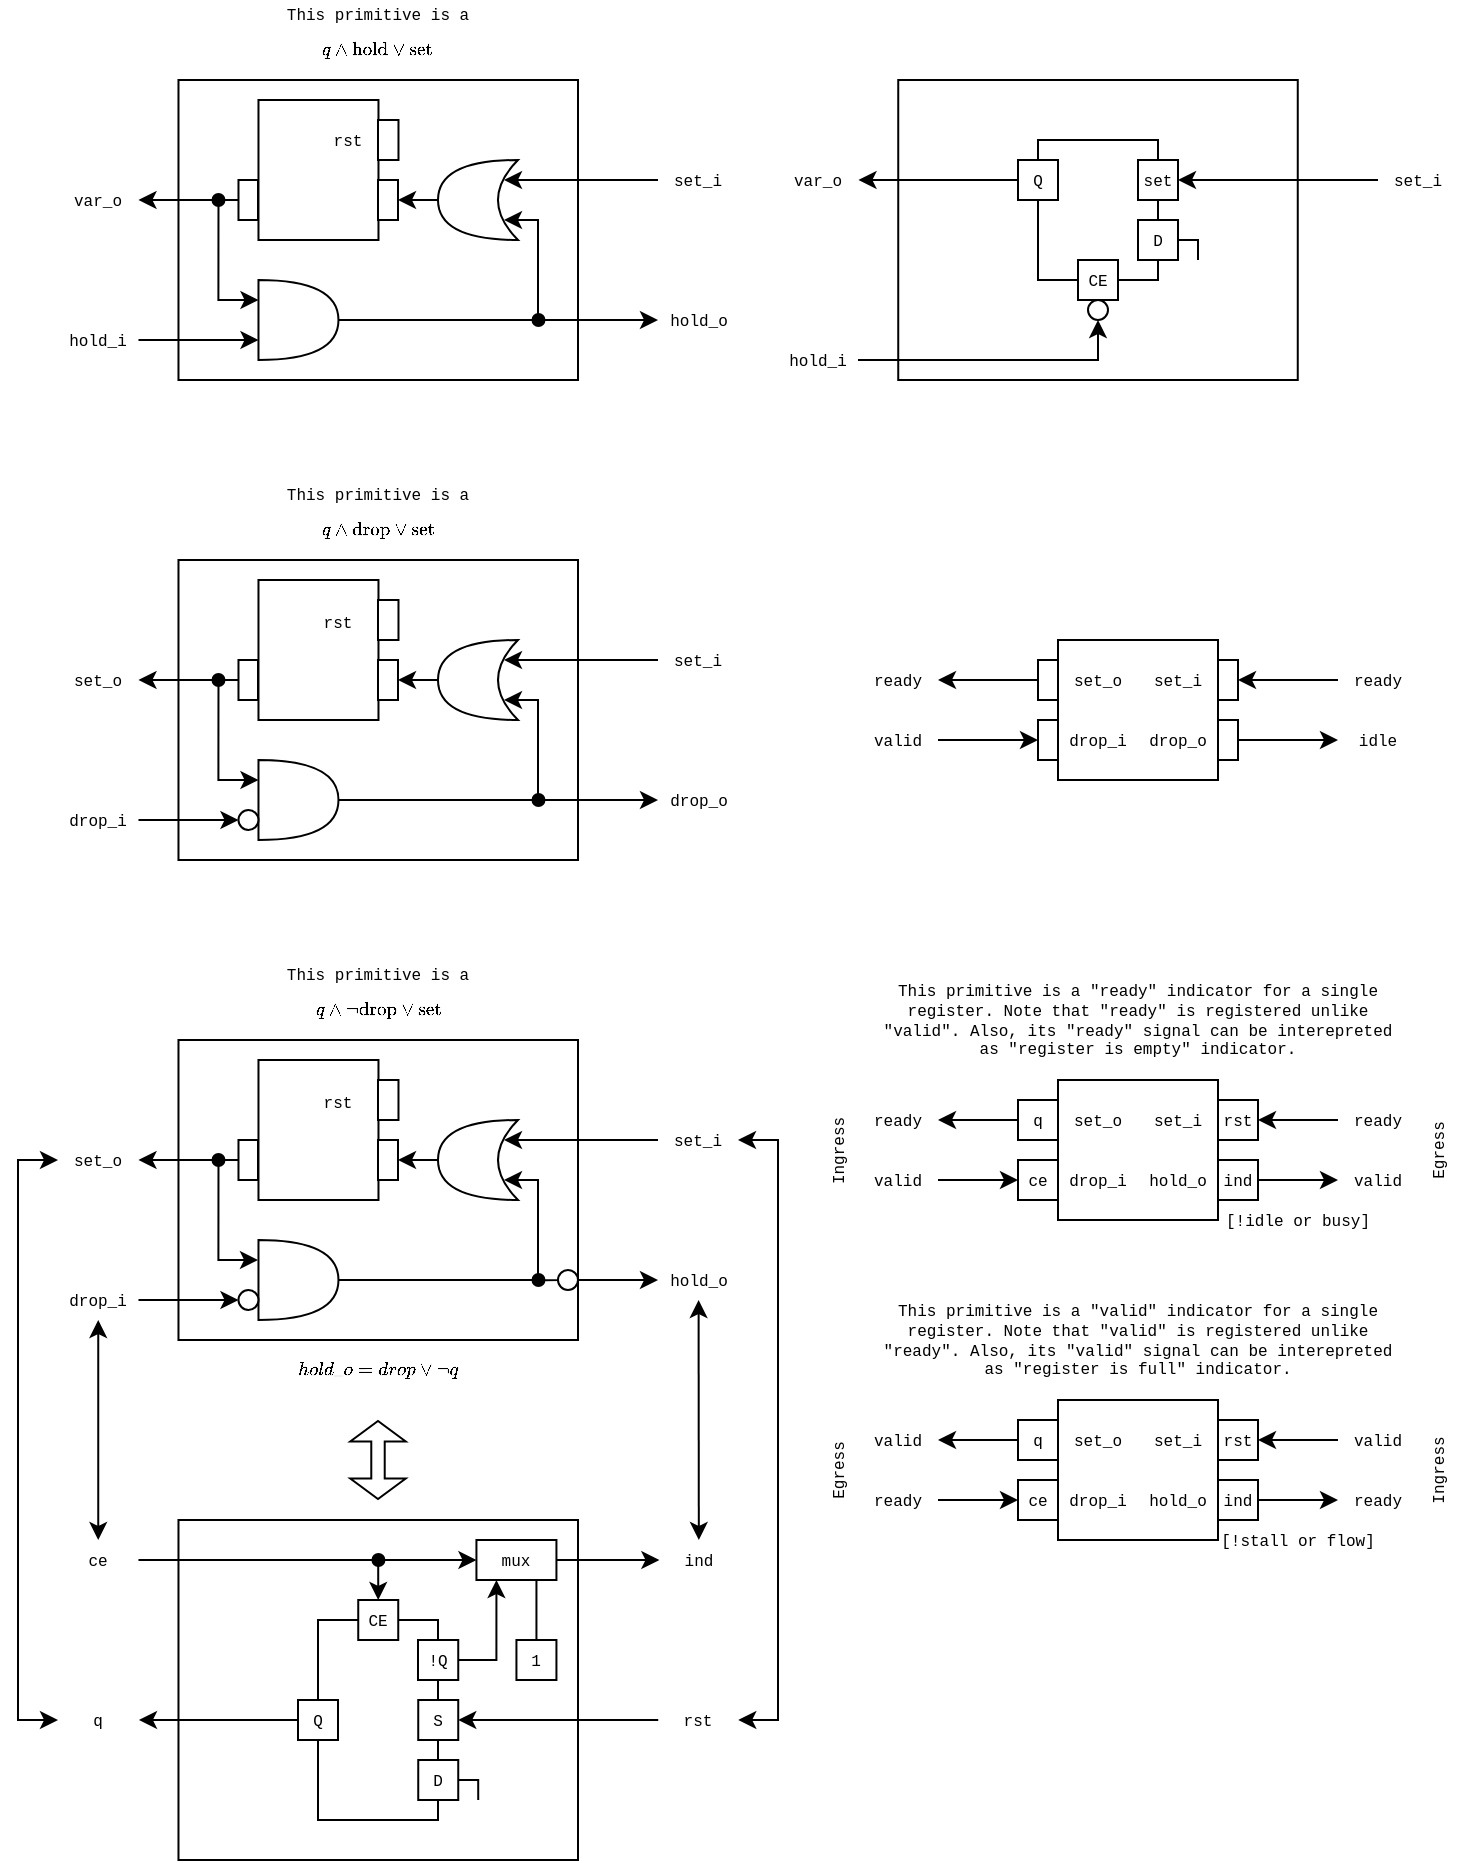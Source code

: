 <mxfile>
    <diagram id="QKwduSiQoANoTLeBK3bf" name="drop_set">
        <mxGraphModel dx="479" dy="237" grid="1" gridSize="10" guides="1" tooltips="1" connect="1" arrows="1" fold="1" page="1" pageScale="1" pageWidth="850" pageHeight="1100" math="1" shadow="0">
            <root>
                <mxCell id="0"/>
                <mxCell id="1" parent="0"/>
                <mxCell id="2" value="" style="rounded=0;whiteSpace=wrap;html=1;fillColor=none;labelBackgroundColor=none;" parent="1" vertex="1">
                    <mxGeometry x="120.24" y="80" width="199.76" height="150" as="geometry"/>
                </mxCell>
                <mxCell id="3" value="" style="rounded=0;whiteSpace=wrap;html=1;fillColor=none;labelBackgroundColor=none;flipH=0;" parent="1" vertex="1">
                    <mxGeometry x="160.24" y="90" width="60" height="70" as="geometry"/>
                </mxCell>
                <mxCell id="4" value="" style="rounded=0;whiteSpace=wrap;html=1;labelBackgroundColor=none;flipH=0;" parent="1" vertex="1">
                    <mxGeometry x="220" y="100" width="10.24" height="20" as="geometry"/>
                </mxCell>
                <mxCell id="5" value="" style="rounded=0;whiteSpace=wrap;html=1;labelBackgroundColor=none;flipH=0;" parent="1" vertex="1">
                    <mxGeometry x="150.24" y="130" width="9.76" height="20" as="geometry"/>
                </mxCell>
                <mxCell id="6" value="" style="rounded=0;whiteSpace=wrap;html=1;labelBackgroundColor=none;flipH=0;" parent="1" vertex="1">
                    <mxGeometry x="220" y="130" width="10" height="20" as="geometry"/>
                </mxCell>
                <mxCell id="7" value="rst" style="text;html=1;align=center;verticalAlign=middle;whiteSpace=wrap;rounded=0;labelBackgroundColor=none;fontFamily=Courier New;fontSize=8;flipH=0;" parent="1" vertex="1">
                    <mxGeometry x="190" y="100.0" width="30" height="20" as="geometry"/>
                </mxCell>
                <mxCell id="8" style="edgeStyle=orthogonalEdgeStyle;rounded=0;orthogonalLoop=1;jettySize=auto;html=1;exitX=1;exitY=0.5;exitDx=0;exitDy=0;exitPerimeter=0;entryX=0.175;entryY=0.25;entryDx=0;entryDy=0;labelBackgroundColor=none;entryPerimeter=0;" parent="1" source="12" target="14" edge="1">
                    <mxGeometry relative="1" as="geometry">
                        <mxPoint x="270.24" y="160" as="sourcePoint"/>
                        <mxPoint x="290" y="150" as="targetPoint"/>
                        <Array as="points">
                            <mxPoint x="300" y="200"/>
                            <mxPoint x="300" y="150"/>
                        </Array>
                    </mxGeometry>
                </mxCell>
                <mxCell id="9" value="" style="endArrow=classic;html=1;rounded=0;entryX=0;entryY=0.75;entryDx=0;entryDy=0;jumpStyle=gap;labelBackgroundColor=none;entryPerimeter=0;startArrow=none;" parent="1" target="12" edge="1">
                    <mxGeometry width="50" height="50" relative="1" as="geometry">
                        <mxPoint x="160.0" y="210.0" as="sourcePoint"/>
                        <mxPoint x="150.24" y="210" as="targetPoint"/>
                    </mxGeometry>
                </mxCell>
                <mxCell id="10" value="" style="endArrow=classic;html=1;rounded=0;startArrow=none;startFill=0;exitX=0;exitY=0.5;exitDx=0;exitDy=0;labelBackgroundColor=none;" parent="1" source="5" edge="1">
                    <mxGeometry width="50" height="50" relative="1" as="geometry">
                        <mxPoint x="240.24" y="140" as="sourcePoint"/>
                        <mxPoint x="100.24" y="140" as="targetPoint"/>
                    </mxGeometry>
                </mxCell>
                <mxCell id="11" style="edgeStyle=orthogonalEdgeStyle;rounded=0;orthogonalLoop=1;jettySize=auto;html=1;entryX=0;entryY=0.25;entryDx=0;entryDy=0;entryPerimeter=0;jumpStyle=gap;labelBackgroundColor=none;startArrow=oval;startFill=1;" parent="1" target="12" edge="1">
                    <mxGeometry relative="1" as="geometry">
                        <mxPoint x="270.24" y="190" as="targetPoint"/>
                        <Array as="points">
                            <mxPoint x="140.24" y="190"/>
                        </Array>
                        <mxPoint x="140.24" y="140" as="sourcePoint"/>
                    </mxGeometry>
                </mxCell>
                <mxCell id="12" value="" style="shape=or;whiteSpace=wrap;html=1;labelBackgroundColor=none;" parent="1" vertex="1">
                    <mxGeometry x="160.24" y="180" width="40" height="40" as="geometry"/>
                </mxCell>
                <mxCell id="13" style="edgeStyle=orthogonalEdgeStyle;rounded=0;orthogonalLoop=1;jettySize=auto;html=1;exitX=1;exitY=0.5;exitDx=0;exitDy=0;exitPerimeter=0;entryX=1;entryY=0.5;entryDx=0;entryDy=0;labelBackgroundColor=none;" parent="1" source="14" target="6" edge="1">
                    <mxGeometry relative="1" as="geometry">
                        <mxPoint x="255.24" y="140" as="sourcePoint"/>
                    </mxGeometry>
                </mxCell>
                <mxCell id="14" value="" style="shape=xor;whiteSpace=wrap;html=1;rotation=-180;labelBackgroundColor=none;" parent="1" vertex="1">
                    <mxGeometry x="250" y="120" width="40" height="40" as="geometry"/>
                </mxCell>
                <mxCell id="15" value="" style="endArrow=classic;html=1;rounded=0;entryX=0.175;entryY=0.75;entryDx=0;entryDy=0;entryPerimeter=0;labelBackgroundColor=none;exitX=0;exitY=0.5;exitDx=0;exitDy=0;" parent="1" source="19" target="14" edge="1">
                    <mxGeometry width="50" height="50" relative="1" as="geometry">
                        <mxPoint x="340.24" y="130" as="sourcePoint"/>
                        <mxPoint x="290.24" y="160" as="targetPoint"/>
                    </mxGeometry>
                </mxCell>
                <mxCell id="17" value="hold_o" style="text;html=1;strokeColor=none;fillColor=none;align=center;verticalAlign=middle;whiteSpace=wrap;rounded=0;fontFamily=Courier New;fontSize=8;" parent="1" vertex="1">
                    <mxGeometry x="360.6" y="190" width="39.4" height="20" as="geometry"/>
                </mxCell>
                <mxCell id="18" value="hold_i" style="text;html=1;strokeColor=none;fillColor=none;align=center;verticalAlign=middle;whiteSpace=wrap;rounded=0;fontFamily=Courier New;fontSize=8;" parent="1" vertex="1">
                    <mxGeometry x="60" y="200" width="40.24" height="20" as="geometry"/>
                </mxCell>
                <mxCell id="19" value="set_i" style="text;html=1;strokeColor=none;fillColor=none;align=center;verticalAlign=middle;whiteSpace=wrap;rounded=0;fontFamily=Courier New;fontSize=8;" parent="1" vertex="1">
                    <mxGeometry x="360" y="120" width="40" height="20" as="geometry"/>
                </mxCell>
                <mxCell id="20" value="var_o" style="text;html=1;strokeColor=none;fillColor=none;align=center;verticalAlign=middle;whiteSpace=wrap;rounded=0;fontFamily=Courier New;fontSize=8;" parent="1" vertex="1">
                    <mxGeometry x="60" y="130" width="40" height="20" as="geometry"/>
                </mxCell>
                <mxCell id="21" value="This primitive is a&lt;br&gt;$$q \land \text{hold} \lor \text{set}$$" style="text;html=1;align=center;verticalAlign=middle;whiteSpace=wrap;rounded=0;fontFamily=Courier New;fontSize=8;labelBackgroundColor=none;" parent="1" vertex="1">
                    <mxGeometry x="120" y="40" width="200" height="40" as="geometry"/>
                </mxCell>
                <mxCell id="22" value="" style="endArrow=classic;html=1;rounded=0;entryX=0;entryY=0.75;entryDx=0;entryDy=0;jumpStyle=gap;labelBackgroundColor=none;endFill=1;entryPerimeter=0;" parent="1" target="12" edge="1">
                    <mxGeometry width="50" height="50" relative="1" as="geometry">
                        <mxPoint x="100.24" y="210" as="sourcePoint"/>
                        <mxPoint x="150.0" y="210.0" as="targetPoint"/>
                    </mxGeometry>
                </mxCell>
                <mxCell id="24" value="" style="endArrow=classic;html=1;rounded=0;edgeStyle=orthogonalEdgeStyle;startArrow=oval;startFill=1;jumpStyle=gap;labelBackgroundColor=none;endFill=1;" parent="1" edge="1">
                    <mxGeometry width="50" height="50" relative="1" as="geometry">
                        <mxPoint x="300.24" y="200" as="sourcePoint"/>
                        <mxPoint x="360" y="200" as="targetPoint"/>
                        <Array as="points"/>
                    </mxGeometry>
                </mxCell>
                <mxCell id="25" value="" style="rounded=0;whiteSpace=wrap;html=1;fillColor=none;labelBackgroundColor=none;" parent="1" vertex="1">
                    <mxGeometry x="120.24" y="320" width="199.76" height="150" as="geometry"/>
                </mxCell>
                <mxCell id="26" value="" style="rounded=0;whiteSpace=wrap;html=1;fillColor=none;labelBackgroundColor=none;flipH=0;" parent="1" vertex="1">
                    <mxGeometry x="160.24" y="330" width="60" height="70" as="geometry"/>
                </mxCell>
                <mxCell id="27" value="" style="rounded=0;whiteSpace=wrap;html=1;labelBackgroundColor=none;flipH=0;" parent="1" vertex="1">
                    <mxGeometry x="220" y="340" width="10.24" height="20" as="geometry"/>
                </mxCell>
                <mxCell id="28" value="" style="rounded=0;whiteSpace=wrap;html=1;labelBackgroundColor=none;flipH=0;" parent="1" vertex="1">
                    <mxGeometry x="150.24" y="370" width="9.76" height="20" as="geometry"/>
                </mxCell>
                <mxCell id="29" value="" style="rounded=0;whiteSpace=wrap;html=1;labelBackgroundColor=none;flipH=0;" parent="1" vertex="1">
                    <mxGeometry x="220" y="370" width="10" height="20" as="geometry"/>
                </mxCell>
                <mxCell id="30" value="rst" style="text;html=1;align=center;verticalAlign=middle;whiteSpace=wrap;rounded=0;labelBackgroundColor=none;fontFamily=Courier New;fontSize=8;flipH=0;" parent="1" vertex="1">
                    <mxGeometry x="185.24" y="341.43" width="30" height="20" as="geometry"/>
                </mxCell>
                <mxCell id="31" style="edgeStyle=orthogonalEdgeStyle;rounded=0;orthogonalLoop=1;jettySize=auto;html=1;exitX=1;exitY=0.5;exitDx=0;exitDy=0;exitPerimeter=0;entryX=0.175;entryY=0.25;entryDx=0;entryDy=0;labelBackgroundColor=none;entryPerimeter=0;" parent="1" source="35" target="37" edge="1">
                    <mxGeometry relative="1" as="geometry">
                        <mxPoint x="270.24" y="400" as="sourcePoint"/>
                        <mxPoint x="290" y="390" as="targetPoint"/>
                        <Array as="points">
                            <mxPoint x="300" y="440"/>
                            <mxPoint x="300" y="390"/>
                        </Array>
                    </mxGeometry>
                </mxCell>
                <mxCell id="32" value="" style="endArrow=classic;html=1;rounded=0;entryX=0;entryY=0.75;entryDx=0;entryDy=0;jumpStyle=gap;labelBackgroundColor=none;entryPerimeter=0;startArrow=none;" parent="1" target="35" edge="1">
                    <mxGeometry width="50" height="50" relative="1" as="geometry">
                        <mxPoint x="160" y="450" as="sourcePoint"/>
                        <mxPoint x="150.24" y="450" as="targetPoint"/>
                    </mxGeometry>
                </mxCell>
                <mxCell id="33" value="" style="endArrow=classic;html=1;rounded=0;startArrow=none;startFill=0;exitX=0;exitY=0.5;exitDx=0;exitDy=0;labelBackgroundColor=none;" parent="1" source="28" edge="1">
                    <mxGeometry width="50" height="50" relative="1" as="geometry">
                        <mxPoint x="240.24" y="380" as="sourcePoint"/>
                        <mxPoint x="100.24" y="380" as="targetPoint"/>
                    </mxGeometry>
                </mxCell>
                <mxCell id="34" style="edgeStyle=orthogonalEdgeStyle;rounded=0;orthogonalLoop=1;jettySize=auto;html=1;entryX=0;entryY=0.25;entryDx=0;entryDy=0;entryPerimeter=0;jumpStyle=gap;labelBackgroundColor=none;startArrow=oval;startFill=1;" parent="1" target="35" edge="1">
                    <mxGeometry relative="1" as="geometry">
                        <mxPoint x="270.24" y="430" as="targetPoint"/>
                        <Array as="points">
                            <mxPoint x="140.24" y="430"/>
                        </Array>
                        <mxPoint x="140.24" y="380" as="sourcePoint"/>
                    </mxGeometry>
                </mxCell>
                <mxCell id="35" value="" style="shape=or;whiteSpace=wrap;html=1;labelBackgroundColor=none;" parent="1" vertex="1">
                    <mxGeometry x="160.24" y="420" width="40" height="40" as="geometry"/>
                </mxCell>
                <mxCell id="36" style="edgeStyle=orthogonalEdgeStyle;rounded=0;orthogonalLoop=1;jettySize=auto;html=1;exitX=1;exitY=0.5;exitDx=0;exitDy=0;exitPerimeter=0;entryX=1;entryY=0.5;entryDx=0;entryDy=0;labelBackgroundColor=none;" parent="1" source="37" target="29" edge="1">
                    <mxGeometry relative="1" as="geometry">
                        <mxPoint x="255.24" y="380" as="sourcePoint"/>
                    </mxGeometry>
                </mxCell>
                <mxCell id="37" value="" style="shape=xor;whiteSpace=wrap;html=1;rotation=-180;labelBackgroundColor=none;" parent="1" vertex="1">
                    <mxGeometry x="250" y="360" width="40" height="40" as="geometry"/>
                </mxCell>
                <mxCell id="38" value="" style="endArrow=classic;html=1;rounded=0;entryX=0.175;entryY=0.75;entryDx=0;entryDy=0;entryPerimeter=0;labelBackgroundColor=none;exitX=0;exitY=0.5;exitDx=0;exitDy=0;" parent="1" source="41" target="37" edge="1">
                    <mxGeometry width="50" height="50" relative="1" as="geometry">
                        <mxPoint x="340.24" y="370" as="sourcePoint"/>
                        <mxPoint x="290.24" y="400" as="targetPoint"/>
                    </mxGeometry>
                </mxCell>
                <mxCell id="39" value="drop_o" style="text;html=1;strokeColor=none;fillColor=none;align=center;verticalAlign=middle;whiteSpace=wrap;rounded=0;fontFamily=Courier New;fontSize=8;" parent="1" vertex="1">
                    <mxGeometry x="360.6" y="430" width="39.4" height="20" as="geometry"/>
                </mxCell>
                <mxCell id="40" value="drop_i" style="text;html=1;strokeColor=none;fillColor=none;align=center;verticalAlign=middle;whiteSpace=wrap;rounded=0;fontFamily=Courier New;fontSize=8;" parent="1" vertex="1">
                    <mxGeometry x="60" y="440" width="40.24" height="20" as="geometry"/>
                </mxCell>
                <mxCell id="41" value="set_i" style="text;html=1;strokeColor=none;fillColor=none;align=center;verticalAlign=middle;whiteSpace=wrap;rounded=0;fontFamily=Courier New;fontSize=8;" parent="1" vertex="1">
                    <mxGeometry x="360" y="360" width="40" height="20" as="geometry"/>
                </mxCell>
                <mxCell id="42" value="set_o" style="text;html=1;strokeColor=none;fillColor=none;align=center;verticalAlign=middle;whiteSpace=wrap;rounded=0;fontFamily=Courier New;fontSize=8;" parent="1" vertex="1">
                    <mxGeometry x="60" y="370" width="40" height="20" as="geometry"/>
                </mxCell>
                <mxCell id="43" value="This primitive is a&lt;br&gt;$$q \land \text{drop} \lor \text{set}$$" style="text;html=1;align=center;verticalAlign=middle;whiteSpace=wrap;rounded=0;fontFamily=Courier New;fontSize=8;labelBackgroundColor=none;" parent="1" vertex="1">
                    <mxGeometry x="120" y="280" width="200" height="40" as="geometry"/>
                </mxCell>
                <mxCell id="44" value="" style="endArrow=classic;html=1;rounded=0;jumpStyle=gap;labelBackgroundColor=none;endFill=1;entryX=0.5;entryY=0;entryDx=0;entryDy=0;" parent="1" target="46" edge="1">
                    <mxGeometry width="50" height="50" relative="1" as="geometry">
                        <mxPoint x="100.24" y="450" as="sourcePoint"/>
                        <mxPoint x="150" y="450" as="targetPoint"/>
                    </mxGeometry>
                </mxCell>
                <mxCell id="45" value="" style="endArrow=classic;html=1;rounded=0;edgeStyle=orthogonalEdgeStyle;startArrow=oval;startFill=1;jumpStyle=gap;labelBackgroundColor=none;endFill=1;" parent="1" edge="1">
                    <mxGeometry width="50" height="50" relative="1" as="geometry">
                        <mxPoint x="300.24" y="440" as="sourcePoint"/>
                        <mxPoint x="360" y="440" as="targetPoint"/>
                        <Array as="points"/>
                    </mxGeometry>
                </mxCell>
                <mxCell id="46" value="" style="ellipse;whiteSpace=wrap;html=1;aspect=fixed;rotation=-90;labelBackgroundColor=none;" parent="1" vertex="1">
                    <mxGeometry x="150.24" y="445" width="10" height="10" as="geometry"/>
                </mxCell>
                <mxCell id="47" value="" style="rounded=0;whiteSpace=wrap;html=1;fillColor=none;labelBackgroundColor=none;flipH=0;" parent="1" vertex="1">
                    <mxGeometry x="560" y="360" width="80" height="70" as="geometry"/>
                </mxCell>
                <mxCell id="56" style="edgeStyle=none;html=1;exitX=0;exitY=0.5;exitDx=0;exitDy=0;entryX=1;entryY=0.5;entryDx=0;entryDy=0;" parent="1" source="60" target="48" edge="1">
                    <mxGeometry relative="1" as="geometry">
                        <mxPoint x="700" y="381.333" as="sourcePoint"/>
                    </mxGeometry>
                </mxCell>
                <mxCell id="48" value="" style="rounded=0;whiteSpace=wrap;html=1;labelBackgroundColor=none;flipH=0;" parent="1" vertex="1">
                    <mxGeometry x="640" y="370" width="10" height="20" as="geometry"/>
                </mxCell>
                <mxCell id="57" style="edgeStyle=none;html=1;exitX=1;exitY=0.5;exitDx=0;exitDy=0;entryX=0;entryY=0.5;entryDx=0;entryDy=0;" parent="1" source="49" target="61" edge="1">
                    <mxGeometry relative="1" as="geometry">
                        <mxPoint x="700" y="411.333" as="targetPoint"/>
                    </mxGeometry>
                </mxCell>
                <mxCell id="49" value="" style="rounded=0;whiteSpace=wrap;html=1;labelBackgroundColor=none;flipH=0;" parent="1" vertex="1">
                    <mxGeometry x="640" y="400" width="10" height="20" as="geometry"/>
                </mxCell>
                <mxCell id="58" style="edgeStyle=none;html=1;exitX=0;exitY=0.5;exitDx=0;exitDy=0;entryX=1;entryY=0.5;entryDx=0;entryDy=0;" parent="1" source="50" target="62" edge="1">
                    <mxGeometry relative="1" as="geometry">
                        <mxPoint x="500" y="381.333" as="targetPoint"/>
                    </mxGeometry>
                </mxCell>
                <mxCell id="50" value="" style="rounded=0;whiteSpace=wrap;html=1;labelBackgroundColor=none;flipH=0;" parent="1" vertex="1">
                    <mxGeometry x="550" y="370" width="10" height="20" as="geometry"/>
                </mxCell>
                <mxCell id="59" style="edgeStyle=none;html=1;exitX=1;exitY=0.5;exitDx=0;exitDy=0;entryX=0;entryY=0.5;entryDx=0;entryDy=0;" parent="1" source="63" target="51" edge="1">
                    <mxGeometry relative="1" as="geometry">
                        <mxPoint x="500" y="411.333" as="sourcePoint"/>
                    </mxGeometry>
                </mxCell>
                <mxCell id="51" value="" style="rounded=0;whiteSpace=wrap;html=1;labelBackgroundColor=none;flipH=0;" parent="1" vertex="1">
                    <mxGeometry x="550" y="400" width="10" height="20" as="geometry"/>
                </mxCell>
                <mxCell id="52" value="set_i" style="text;html=1;align=center;verticalAlign=middle;whiteSpace=wrap;rounded=0;labelBackgroundColor=none;fontFamily=Courier New;fontSize=8;flipH=0;" parent="1" vertex="1">
                    <mxGeometry x="600" y="370" width="40" height="20" as="geometry"/>
                </mxCell>
                <mxCell id="53" value="set_o" style="text;html=1;align=center;verticalAlign=middle;whiteSpace=wrap;rounded=0;labelBackgroundColor=none;fontFamily=Courier New;fontSize=8;flipH=0;" parent="1" vertex="1">
                    <mxGeometry x="560" y="370" width="40" height="20" as="geometry"/>
                </mxCell>
                <mxCell id="54" value="drop_i" style="text;html=1;align=center;verticalAlign=middle;whiteSpace=wrap;rounded=0;labelBackgroundColor=none;fontFamily=Courier New;fontSize=8;flipH=0;" parent="1" vertex="1">
                    <mxGeometry x="560" y="400" width="40" height="20" as="geometry"/>
                </mxCell>
                <mxCell id="55" value="drop_o" style="text;html=1;align=center;verticalAlign=middle;whiteSpace=wrap;rounded=0;labelBackgroundColor=none;fontFamily=Courier New;fontSize=8;flipH=0;" parent="1" vertex="1">
                    <mxGeometry x="600" y="400" width="40" height="20" as="geometry"/>
                </mxCell>
                <mxCell id="60" value="ready" style="text;html=1;align=center;verticalAlign=middle;whiteSpace=wrap;rounded=0;labelBackgroundColor=none;fontFamily=Courier New;fontSize=8;flipH=0;" parent="1" vertex="1">
                    <mxGeometry x="700" y="370" width="40" height="20" as="geometry"/>
                </mxCell>
                <mxCell id="61" value="idle" style="text;html=1;align=center;verticalAlign=middle;whiteSpace=wrap;rounded=0;labelBackgroundColor=none;fontFamily=Courier New;fontSize=8;flipH=0;" parent="1" vertex="1">
                    <mxGeometry x="700" y="400" width="40" height="20" as="geometry"/>
                </mxCell>
                <mxCell id="62" value="ready" style="text;html=1;align=center;verticalAlign=middle;whiteSpace=wrap;rounded=0;labelBackgroundColor=none;fontFamily=Courier New;fontSize=8;flipH=0;" parent="1" vertex="1">
                    <mxGeometry x="460" y="370" width="40" height="20" as="geometry"/>
                </mxCell>
                <mxCell id="63" value="valid" style="text;html=1;align=center;verticalAlign=middle;whiteSpace=wrap;rounded=0;labelBackgroundColor=none;fontFamily=Courier New;fontSize=8;flipH=0;" parent="1" vertex="1">
                    <mxGeometry x="460" y="400" width="40" height="20" as="geometry"/>
                </mxCell>
                <mxCell id="64" value="" style="rounded=0;whiteSpace=wrap;html=1;fillColor=none;labelBackgroundColor=none;" parent="1" vertex="1">
                    <mxGeometry x="120.24" y="560" width="199.76" height="150" as="geometry"/>
                </mxCell>
                <mxCell id="65" value="" style="rounded=0;whiteSpace=wrap;html=1;fillColor=none;labelBackgroundColor=none;flipH=0;" parent="1" vertex="1">
                    <mxGeometry x="160.24" y="570" width="60" height="70" as="geometry"/>
                </mxCell>
                <mxCell id="66" value="" style="rounded=0;whiteSpace=wrap;html=1;labelBackgroundColor=none;flipH=0;" parent="1" vertex="1">
                    <mxGeometry x="220" y="580" width="10.24" height="20" as="geometry"/>
                </mxCell>
                <mxCell id="67" value="" style="rounded=0;whiteSpace=wrap;html=1;labelBackgroundColor=none;flipH=0;" parent="1" vertex="1">
                    <mxGeometry x="150.24" y="610" width="9.76" height="20" as="geometry"/>
                </mxCell>
                <mxCell id="68" value="" style="rounded=0;whiteSpace=wrap;html=1;labelBackgroundColor=none;flipH=0;" parent="1" vertex="1">
                    <mxGeometry x="220" y="610" width="10" height="20" as="geometry"/>
                </mxCell>
                <mxCell id="69" value="rst" style="text;html=1;align=center;verticalAlign=middle;whiteSpace=wrap;rounded=0;labelBackgroundColor=none;fontFamily=Courier New;fontSize=8;flipH=0;" parent="1" vertex="1">
                    <mxGeometry x="185.24" y="581.43" width="30" height="20" as="geometry"/>
                </mxCell>
                <mxCell id="70" style="edgeStyle=orthogonalEdgeStyle;rounded=0;orthogonalLoop=1;jettySize=auto;html=1;exitX=1;exitY=0.5;exitDx=0;exitDy=0;exitPerimeter=0;entryX=0.175;entryY=0.25;entryDx=0;entryDy=0;labelBackgroundColor=none;entryPerimeter=0;" parent="1" source="126" target="76" edge="1">
                    <mxGeometry relative="1" as="geometry">
                        <mxPoint x="200.24" y="680" as="sourcePoint"/>
                        <mxPoint x="290" y="630" as="targetPoint"/>
                        <Array as="points">
                            <mxPoint x="300" y="680"/>
                            <mxPoint x="300" y="630"/>
                        </Array>
                    </mxGeometry>
                </mxCell>
                <mxCell id="71" value="" style="endArrow=classic;html=1;rounded=0;entryX=0;entryY=0.75;entryDx=0;entryDy=0;jumpStyle=gap;labelBackgroundColor=none;entryPerimeter=0;startArrow=none;" parent="1" edge="1">
                    <mxGeometry width="50" height="50" relative="1" as="geometry">
                        <mxPoint x="160" y="690" as="sourcePoint"/>
                        <mxPoint x="160.24" y="690" as="targetPoint"/>
                    </mxGeometry>
                </mxCell>
                <mxCell id="72" value="" style="endArrow=classic;html=1;rounded=0;startArrow=none;startFill=0;exitX=0;exitY=0.5;exitDx=0;exitDy=0;labelBackgroundColor=none;" parent="1" source="67" edge="1">
                    <mxGeometry width="50" height="50" relative="1" as="geometry">
                        <mxPoint x="240.24" y="620" as="sourcePoint"/>
                        <mxPoint x="100.24" y="620" as="targetPoint"/>
                    </mxGeometry>
                </mxCell>
                <mxCell id="73" style="edgeStyle=orthogonalEdgeStyle;rounded=0;orthogonalLoop=1;jettySize=auto;html=1;jumpStyle=gap;labelBackgroundColor=none;startArrow=oval;startFill=1;" parent="1" edge="1">
                    <mxGeometry relative="1" as="geometry">
                        <mxPoint x="160" y="670" as="targetPoint"/>
                        <Array as="points">
                            <mxPoint x="140" y="670"/>
                        </Array>
                        <mxPoint x="140.24" y="620" as="sourcePoint"/>
                    </mxGeometry>
                </mxCell>
                <mxCell id="75" style="edgeStyle=orthogonalEdgeStyle;rounded=0;orthogonalLoop=1;jettySize=auto;html=1;exitX=1;exitY=0.5;exitDx=0;exitDy=0;exitPerimeter=0;entryX=1;entryY=0.5;entryDx=0;entryDy=0;labelBackgroundColor=none;" parent="1" source="76" target="68" edge="1">
                    <mxGeometry relative="1" as="geometry">
                        <mxPoint x="255.24" y="620" as="sourcePoint"/>
                    </mxGeometry>
                </mxCell>
                <mxCell id="76" value="" style="shape=xor;whiteSpace=wrap;html=1;rotation=-180;labelBackgroundColor=none;" parent="1" vertex="1">
                    <mxGeometry x="250" y="600" width="40" height="40" as="geometry"/>
                </mxCell>
                <mxCell id="77" value="" style="endArrow=classic;html=1;rounded=0;entryX=0.175;entryY=0.75;entryDx=0;entryDy=0;entryPerimeter=0;labelBackgroundColor=none;exitX=0;exitY=0.5;exitDx=0;exitDy=0;" parent="1" source="80" target="76" edge="1">
                    <mxGeometry width="50" height="50" relative="1" as="geometry">
                        <mxPoint x="340.24" y="610" as="sourcePoint"/>
                        <mxPoint x="290.24" y="640" as="targetPoint"/>
                    </mxGeometry>
                </mxCell>
                <mxCell id="201" style="edgeStyle=orthogonalEdgeStyle;rounded=0;jumpStyle=gap;html=1;exitX=0.5;exitY=1;exitDx=0;exitDy=0;entryX=0.5;entryY=0;entryDx=0;entryDy=0;fontFamily=Courier New;fontSize=8;startArrow=classic;startFill=1;endArrow=classic;endFill=1;" parent="1" source="78" target="173" edge="1">
                    <mxGeometry relative="1" as="geometry"/>
                </mxCell>
                <mxCell id="78" value="hold_o" style="text;html=1;strokeColor=none;fillColor=none;align=center;verticalAlign=middle;whiteSpace=wrap;rounded=0;fontFamily=Courier New;fontSize=8;" parent="1" vertex="1">
                    <mxGeometry x="360.6" y="670" width="39.4" height="20" as="geometry"/>
                </mxCell>
                <mxCell id="79" value="drop_i" style="text;html=1;strokeColor=none;fillColor=none;align=center;verticalAlign=middle;whiteSpace=wrap;rounded=0;fontFamily=Courier New;fontSize=8;" parent="1" vertex="1">
                    <mxGeometry x="60" y="680" width="40.24" height="20" as="geometry"/>
                </mxCell>
                <mxCell id="202" style="edgeStyle=orthogonalEdgeStyle;rounded=0;jumpStyle=gap;html=1;exitX=1;exitY=0.5;exitDx=0;exitDy=0;entryX=1;entryY=0.5;entryDx=0;entryDy=0;fontFamily=Courier New;fontSize=8;startArrow=classic;startFill=1;endArrow=classic;endFill=1;" parent="1" source="80" target="175" edge="1">
                    <mxGeometry relative="1" as="geometry">
                        <Array as="points">
                            <mxPoint x="420" y="610"/>
                            <mxPoint x="420" y="900"/>
                        </Array>
                    </mxGeometry>
                </mxCell>
                <mxCell id="80" value="set_i" style="text;html=1;strokeColor=none;fillColor=none;align=center;verticalAlign=middle;whiteSpace=wrap;rounded=0;fontFamily=Courier New;fontSize=8;" parent="1" vertex="1">
                    <mxGeometry x="360" y="600" width="40" height="20" as="geometry"/>
                </mxCell>
                <mxCell id="81" value="set_o" style="text;html=1;strokeColor=none;fillColor=none;align=center;verticalAlign=middle;whiteSpace=wrap;rounded=0;fontFamily=Courier New;fontSize=8;" parent="1" vertex="1">
                    <mxGeometry x="60" y="610" width="40" height="20" as="geometry"/>
                </mxCell>
                <mxCell id="82" value="This primitive is a&lt;br&gt;$$q \land \neg \text{drop} \lor \text{set}$$" style="text;html=1;align=center;verticalAlign=middle;whiteSpace=wrap;rounded=0;fontFamily=Courier New;fontSize=8;labelBackgroundColor=none;" parent="1" vertex="1">
                    <mxGeometry x="120" y="520" width="200" height="40" as="geometry"/>
                </mxCell>
                <mxCell id="83" value="" style="endArrow=classic;html=1;rounded=0;jumpStyle=gap;labelBackgroundColor=none;endFill=1;entryX=0.5;entryY=0;entryDx=0;entryDy=0;" parent="1" target="127" edge="1">
                    <mxGeometry width="50" height="50" relative="1" as="geometry">
                        <mxPoint x="100.24" y="690" as="sourcePoint"/>
                        <mxPoint x="160" y="690" as="targetPoint"/>
                    </mxGeometry>
                </mxCell>
                <mxCell id="84" value="" style="endArrow=classic;html=1;rounded=0;edgeStyle=orthogonalEdgeStyle;startArrow=none;startFill=1;jumpStyle=gap;labelBackgroundColor=none;endFill=1;" parent="1" source="128" edge="1">
                    <mxGeometry width="50" height="50" relative="1" as="geometry">
                        <mxPoint x="300.24" y="680" as="sourcePoint"/>
                        <mxPoint x="360" y="680" as="targetPoint"/>
                        <Array as="points"/>
                    </mxGeometry>
                </mxCell>
                <mxCell id="88" value="" style="rounded=0;whiteSpace=wrap;html=1;fillColor=none;labelBackgroundColor=none;flipH=0;" parent="1" vertex="1">
                    <mxGeometry x="560" y="580" width="80" height="70" as="geometry"/>
                </mxCell>
                <mxCell id="89" style="edgeStyle=none;html=1;exitX=0;exitY=0.5;exitDx=0;exitDy=0;entryX=1;entryY=0.5;entryDx=0;entryDy=0;" parent="1" source="101" target="90" edge="1">
                    <mxGeometry relative="1" as="geometry">
                        <mxPoint x="700" y="601.333" as="sourcePoint"/>
                    </mxGeometry>
                </mxCell>
                <mxCell id="90" value="rst" style="rounded=0;whiteSpace=wrap;html=1;labelBackgroundColor=none;flipH=0;fontFamily=Courier New;fontSize=8;" parent="1" vertex="1">
                    <mxGeometry x="640" y="590" width="20" height="20" as="geometry"/>
                </mxCell>
                <mxCell id="91" style="edgeStyle=none;html=1;exitX=1;exitY=0.5;exitDx=0;exitDy=0;entryX=0;entryY=0.5;entryDx=0;entryDy=0;" parent="1" source="92" target="102" edge="1">
                    <mxGeometry relative="1" as="geometry">
                        <mxPoint x="700" y="631.333" as="targetPoint"/>
                    </mxGeometry>
                </mxCell>
                <mxCell id="92" value="ind" style="rounded=0;whiteSpace=wrap;html=1;labelBackgroundColor=none;flipH=0;fontFamily=Courier New;fontSize=8;" parent="1" vertex="1">
                    <mxGeometry x="640" y="620" width="20" height="20" as="geometry"/>
                </mxCell>
                <mxCell id="93" style="edgeStyle=none;html=1;exitX=0;exitY=0.5;exitDx=0;exitDy=0;entryX=1;entryY=0.5;entryDx=0;entryDy=0;" parent="1" source="94" target="103" edge="1">
                    <mxGeometry relative="1" as="geometry">
                        <mxPoint x="500" y="601.333" as="targetPoint"/>
                    </mxGeometry>
                </mxCell>
                <mxCell id="94" value="q" style="rounded=0;whiteSpace=wrap;html=1;labelBackgroundColor=none;flipH=0;fontFamily=Courier New;fontSize=8;" parent="1" vertex="1">
                    <mxGeometry x="540" y="590" width="20" height="20" as="geometry"/>
                </mxCell>
                <mxCell id="95" style="edgeStyle=none;html=1;exitX=1;exitY=0.5;exitDx=0;exitDy=0;entryX=0;entryY=0.5;entryDx=0;entryDy=0;" parent="1" source="104" target="96" edge="1">
                    <mxGeometry relative="1" as="geometry">
                        <mxPoint x="500" y="631.333" as="sourcePoint"/>
                    </mxGeometry>
                </mxCell>
                <mxCell id="96" value="ce" style="rounded=0;whiteSpace=wrap;html=1;labelBackgroundColor=none;flipH=0;fontFamily=Courier New;fontSize=8;" parent="1" vertex="1">
                    <mxGeometry x="540" y="620" width="20" height="20" as="geometry"/>
                </mxCell>
                <mxCell id="97" value="set_i" style="text;html=1;align=center;verticalAlign=middle;whiteSpace=wrap;rounded=0;labelBackgroundColor=none;fontFamily=Courier New;fontSize=8;flipH=0;" parent="1" vertex="1">
                    <mxGeometry x="600" y="590" width="40" height="20" as="geometry"/>
                </mxCell>
                <mxCell id="98" value="set_o" style="text;html=1;align=center;verticalAlign=middle;whiteSpace=wrap;rounded=0;labelBackgroundColor=none;fontFamily=Courier New;fontSize=8;flipH=0;" parent="1" vertex="1">
                    <mxGeometry x="560" y="590" width="40" height="20" as="geometry"/>
                </mxCell>
                <mxCell id="99" value="drop_i" style="text;html=1;align=center;verticalAlign=middle;whiteSpace=wrap;rounded=0;labelBackgroundColor=none;fontFamily=Courier New;fontSize=8;flipH=0;" parent="1" vertex="1">
                    <mxGeometry x="560" y="620" width="40" height="20" as="geometry"/>
                </mxCell>
                <mxCell id="100" value="hold_o" style="text;html=1;align=center;verticalAlign=middle;whiteSpace=wrap;rounded=0;labelBackgroundColor=none;fontFamily=Courier New;fontSize=8;flipH=0;" parent="1" vertex="1">
                    <mxGeometry x="600" y="620" width="40" height="20" as="geometry"/>
                </mxCell>
                <mxCell id="101" value="ready" style="text;html=1;align=center;verticalAlign=middle;whiteSpace=wrap;rounded=0;labelBackgroundColor=none;fontFamily=Courier New;fontSize=8;flipH=0;" parent="1" vertex="1">
                    <mxGeometry x="700" y="590" width="40" height="20" as="geometry"/>
                </mxCell>
                <mxCell id="102" value="valid" style="text;html=1;align=center;verticalAlign=middle;whiteSpace=wrap;rounded=0;labelBackgroundColor=none;fontFamily=Courier New;fontSize=8;flipH=0;" parent="1" vertex="1">
                    <mxGeometry x="700" y="620" width="40" height="20" as="geometry"/>
                </mxCell>
                <mxCell id="103" value="ready" style="text;html=1;align=center;verticalAlign=middle;whiteSpace=wrap;rounded=0;labelBackgroundColor=none;fontFamily=Courier New;fontSize=8;flipH=0;" parent="1" vertex="1">
                    <mxGeometry x="460" y="590" width="40" height="20" as="geometry"/>
                </mxCell>
                <mxCell id="104" value="valid" style="text;html=1;align=center;verticalAlign=middle;whiteSpace=wrap;rounded=0;labelBackgroundColor=none;fontFamily=Courier New;fontSize=8;flipH=0;" parent="1" vertex="1">
                    <mxGeometry x="460" y="620" width="40" height="20" as="geometry"/>
                </mxCell>
                <mxCell id="105" value="This primitive is a &quot;ready&quot; indicator for a single register. Note that &quot;ready&quot; is registered unlike &quot;valid&quot;. Also, its &quot;ready&quot; signal can be interepreted as &quot;register is empty&quot; indicator." style="text;html=1;align=center;verticalAlign=middle;whiteSpace=wrap;rounded=0;fontFamily=Courier New;fontSize=8;labelBackgroundColor=none;" parent="1" vertex="1">
                    <mxGeometry x="470" y="520" width="260" height="60" as="geometry"/>
                </mxCell>
                <mxCell id="106" value="" style="rounded=0;whiteSpace=wrap;html=1;fillColor=none;labelBackgroundColor=none;flipH=0;" parent="1" vertex="1">
                    <mxGeometry x="560" y="740" width="80" height="70" as="geometry"/>
                </mxCell>
                <mxCell id="107" style="edgeStyle=none;html=1;exitX=0;exitY=0.5;exitDx=0;exitDy=0;entryX=1;entryY=0.5;entryDx=0;entryDy=0;" parent="1" source="119" target="108" edge="1">
                    <mxGeometry relative="1" as="geometry">
                        <mxPoint x="700" y="761.333" as="sourcePoint"/>
                    </mxGeometry>
                </mxCell>
                <mxCell id="108" value="rst" style="rounded=0;whiteSpace=wrap;html=1;labelBackgroundColor=none;flipH=0;fillColor=none;fontFamily=Courier New;fontSize=8;" parent="1" vertex="1">
                    <mxGeometry x="640" y="750" width="20" height="20" as="geometry"/>
                </mxCell>
                <mxCell id="109" style="edgeStyle=none;html=1;exitX=1;exitY=0.5;exitDx=0;exitDy=0;entryX=0;entryY=0.5;entryDx=0;entryDy=0;" parent="1" source="110" target="120" edge="1">
                    <mxGeometry relative="1" as="geometry">
                        <mxPoint x="700" y="791.333" as="targetPoint"/>
                    </mxGeometry>
                </mxCell>
                <mxCell id="110" value="ind" style="rounded=0;whiteSpace=wrap;html=1;labelBackgroundColor=none;flipH=0;fillColor=none;fontFamily=Courier New;fontSize=8;" parent="1" vertex="1">
                    <mxGeometry x="640" y="780" width="20" height="20" as="geometry"/>
                </mxCell>
                <mxCell id="111" style="edgeStyle=none;html=1;exitX=0;exitY=0.5;exitDx=0;exitDy=0;entryX=1;entryY=0.5;entryDx=0;entryDy=0;" parent="1" source="112" target="121" edge="1">
                    <mxGeometry relative="1" as="geometry">
                        <mxPoint x="500" y="761.333" as="targetPoint"/>
                    </mxGeometry>
                </mxCell>
                <mxCell id="112" value="q" style="rounded=0;whiteSpace=wrap;html=1;labelBackgroundColor=none;flipH=0;fillColor=none;fontFamily=Courier New;fontSize=8;" parent="1" vertex="1">
                    <mxGeometry x="540" y="750" width="20" height="20" as="geometry"/>
                </mxCell>
                <mxCell id="113" style="edgeStyle=none;html=1;exitX=1;exitY=0.5;exitDx=0;exitDy=0;entryX=0;entryY=0.5;entryDx=0;entryDy=0;" parent="1" source="122" target="114" edge="1">
                    <mxGeometry relative="1" as="geometry">
                        <mxPoint x="500" y="791.333" as="sourcePoint"/>
                    </mxGeometry>
                </mxCell>
                <mxCell id="114" value="ce" style="rounded=0;whiteSpace=wrap;html=1;labelBackgroundColor=none;flipH=0;fillColor=none;fontFamily=Courier New;fontSize=8;" parent="1" vertex="1">
                    <mxGeometry x="540" y="780" width="20" height="20" as="geometry"/>
                </mxCell>
                <mxCell id="115" value="set_i" style="text;html=1;align=center;verticalAlign=middle;whiteSpace=wrap;rounded=0;labelBackgroundColor=none;fontFamily=Courier New;fontSize=8;flipH=0;" parent="1" vertex="1">
                    <mxGeometry x="600" y="750" width="40" height="20" as="geometry"/>
                </mxCell>
                <mxCell id="116" value="set_o" style="text;html=1;align=center;verticalAlign=middle;whiteSpace=wrap;rounded=0;labelBackgroundColor=none;fontFamily=Courier New;fontSize=8;flipH=0;" parent="1" vertex="1">
                    <mxGeometry x="560" y="750" width="40" height="20" as="geometry"/>
                </mxCell>
                <mxCell id="117" value="drop_i" style="text;html=1;align=center;verticalAlign=middle;whiteSpace=wrap;rounded=0;labelBackgroundColor=none;fontFamily=Courier New;fontSize=8;flipH=0;" parent="1" vertex="1">
                    <mxGeometry x="560" y="780" width="40" height="20" as="geometry"/>
                </mxCell>
                <mxCell id="118" value="hold_o" style="text;html=1;align=center;verticalAlign=middle;whiteSpace=wrap;rounded=0;labelBackgroundColor=none;fontFamily=Courier New;fontSize=8;flipH=0;" parent="1" vertex="1">
                    <mxGeometry x="600" y="780" width="40" height="20" as="geometry"/>
                </mxCell>
                <mxCell id="119" value="valid" style="text;html=1;align=center;verticalAlign=middle;whiteSpace=wrap;rounded=0;labelBackgroundColor=none;fontFamily=Courier New;fontSize=8;flipH=0;" parent="1" vertex="1">
                    <mxGeometry x="700" y="750" width="40" height="20" as="geometry"/>
                </mxCell>
                <mxCell id="120" value="ready" style="text;html=1;align=center;verticalAlign=middle;whiteSpace=wrap;rounded=0;labelBackgroundColor=none;fontFamily=Courier New;fontSize=8;flipH=0;" parent="1" vertex="1">
                    <mxGeometry x="700" y="780" width="40" height="20" as="geometry"/>
                </mxCell>
                <mxCell id="121" value="valid" style="text;html=1;align=center;verticalAlign=middle;whiteSpace=wrap;rounded=0;labelBackgroundColor=none;fontFamily=Courier New;fontSize=8;flipH=0;" parent="1" vertex="1">
                    <mxGeometry x="460" y="750" width="40" height="20" as="geometry"/>
                </mxCell>
                <mxCell id="122" value="ready" style="text;html=1;align=center;verticalAlign=middle;whiteSpace=wrap;rounded=0;labelBackgroundColor=none;fontFamily=Courier New;fontSize=8;flipH=0;" parent="1" vertex="1">
                    <mxGeometry x="460" y="780" width="40" height="20" as="geometry"/>
                </mxCell>
                <mxCell id="123" value="This primitive is a &quot;valid&quot; indicator for a single register. Note that &quot;valid&quot; is registered unlike &quot;ready&quot;. Also, its &quot;valid&quot; signal can be interepreted as &quot;register is full&quot; indicator." style="text;html=1;align=center;verticalAlign=middle;whiteSpace=wrap;rounded=0;fontFamily=Courier New;fontSize=8;labelBackgroundColor=none;" parent="1" vertex="1">
                    <mxGeometry x="470" y="680" width="260" height="60" as="geometry"/>
                </mxCell>
                <mxCell id="126" value="" style="shape=or;whiteSpace=wrap;html=1;labelBackgroundColor=none;" parent="1" vertex="1">
                    <mxGeometry x="160.24" y="660" width="40" height="40" as="geometry"/>
                </mxCell>
                <mxCell id="127" value="" style="ellipse;whiteSpace=wrap;html=1;aspect=fixed;rotation=-90;labelBackgroundColor=none;" parent="1" vertex="1">
                    <mxGeometry x="150.24" y="685" width="10" height="10" as="geometry"/>
                </mxCell>
                <mxCell id="129" value="" style="endArrow=none;html=1;rounded=0;edgeStyle=orthogonalEdgeStyle;startArrow=oval;startFill=1;jumpStyle=gap;labelBackgroundColor=none;endFill=1;" parent="1" target="128" edge="1">
                    <mxGeometry width="50" height="50" relative="1" as="geometry">
                        <mxPoint x="300.24" y="680" as="sourcePoint"/>
                        <mxPoint x="360" y="680" as="targetPoint"/>
                        <Array as="points"/>
                    </mxGeometry>
                </mxCell>
                <mxCell id="128" value="" style="ellipse;whiteSpace=wrap;html=1;aspect=fixed;rotation=-90;labelBackgroundColor=none;" parent="1" vertex="1">
                    <mxGeometry x="310" y="675" width="10" height="10" as="geometry"/>
                </mxCell>
                <mxCell id="130" value="[!idle or busy]" style="text;html=1;align=center;verticalAlign=middle;whiteSpace=wrap;rounded=0;labelBackgroundColor=none;fontFamily=Courier New;fontSize=8;flipH=0;" parent="1" vertex="1">
                    <mxGeometry x="640" y="640" width="80" height="20" as="geometry"/>
                </mxCell>
                <mxCell id="131" value="[!stall or flow]" style="text;html=1;align=center;verticalAlign=middle;whiteSpace=wrap;rounded=0;labelBackgroundColor=none;fontFamily=Courier New;fontSize=8;flipH=0;" parent="1" vertex="1">
                    <mxGeometry x="640" y="800" width="80" height="20" as="geometry"/>
                </mxCell>
                <mxCell id="132" value="" style="rounded=0;whiteSpace=wrap;html=1;fillColor=none;labelBackgroundColor=none;" parent="1" vertex="1">
                    <mxGeometry x="480.12" y="80" width="199.76" height="150" as="geometry"/>
                </mxCell>
                <mxCell id="133" value="" style="rounded=0;whiteSpace=wrap;html=1;fillColor=none;labelBackgroundColor=none;flipH=0;" parent="1" vertex="1">
                    <mxGeometry x="550" y="110" width="60" height="70" as="geometry"/>
                </mxCell>
                <mxCell id="135" value="CE" style="rounded=0;whiteSpace=wrap;html=1;labelBackgroundColor=none;flipH=0;fontFamily=Courier New;fontSize=8;" parent="1" vertex="1">
                    <mxGeometry x="570" y="170" width="20" height="20" as="geometry"/>
                </mxCell>
                <mxCell id="139" value="" style="endArrow=classic;html=1;rounded=0;entryX=0;entryY=0.75;entryDx=0;entryDy=0;jumpStyle=gap;labelBackgroundColor=none;entryPerimeter=0;startArrow=none;" parent="1" edge="1">
                    <mxGeometry width="50" height="50" relative="1" as="geometry">
                        <mxPoint x="520" y="210" as="sourcePoint"/>
                        <mxPoint x="520.24" y="210" as="targetPoint"/>
                    </mxGeometry>
                </mxCell>
                <mxCell id="140" value="" style="endArrow=classic;html=1;rounded=0;startArrow=none;startFill=0;labelBackgroundColor=none;exitX=0;exitY=0.5;exitDx=0;exitDy=0;" parent="1" source="158" edge="1">
                    <mxGeometry width="50" height="50" relative="1" as="geometry">
                        <mxPoint x="500" y="130" as="sourcePoint"/>
                        <mxPoint x="460.24" y="130" as="targetPoint"/>
                    </mxGeometry>
                </mxCell>
                <mxCell id="145" value="" style="endArrow=classic;html=1;rounded=0;entryX=1;entryY=0.5;entryDx=0;entryDy=0;labelBackgroundColor=none;exitX=0;exitY=0.5;exitDx=0;exitDy=0;" parent="1" source="148" target="153" edge="1">
                    <mxGeometry width="50" height="50" relative="1" as="geometry">
                        <mxPoint x="700.24" y="130" as="sourcePoint"/>
                        <mxPoint x="643" y="130" as="targetPoint"/>
                    </mxGeometry>
                </mxCell>
                <mxCell id="147" value="hold_i" style="text;html=1;strokeColor=none;fillColor=none;align=center;verticalAlign=middle;whiteSpace=wrap;rounded=0;fontFamily=Courier New;fontSize=8;" parent="1" vertex="1">
                    <mxGeometry x="420" y="210" width="40.24" height="20" as="geometry"/>
                </mxCell>
                <mxCell id="148" value="set_i" style="text;html=1;strokeColor=none;fillColor=none;align=center;verticalAlign=middle;whiteSpace=wrap;rounded=0;fontFamily=Courier New;fontSize=8;" parent="1" vertex="1">
                    <mxGeometry x="720" y="120" width="40" height="20" as="geometry"/>
                </mxCell>
                <mxCell id="149" value="var_o" style="text;html=1;strokeColor=none;fillColor=none;align=center;verticalAlign=middle;whiteSpace=wrap;rounded=0;fontFamily=Courier New;fontSize=8;" parent="1" vertex="1">
                    <mxGeometry x="420.24" y="120" width="40" height="20" as="geometry"/>
                </mxCell>
                <mxCell id="150" value="" style="endArrow=classic;html=1;rounded=0;jumpStyle=gap;labelBackgroundColor=none;endFill=1;edgeStyle=orthogonalEdgeStyle;entryX=0;entryY=0.5;entryDx=0;entryDy=0;" parent="1" target="164" edge="1">
                    <mxGeometry width="50" height="50" relative="1" as="geometry">
                        <mxPoint x="460" y="220" as="sourcePoint"/>
                        <mxPoint x="580" y="200" as="targetPoint"/>
                        <Array as="points">
                            <mxPoint x="460" y="220"/>
                            <mxPoint x="580" y="220"/>
                        </Array>
                    </mxGeometry>
                </mxCell>
                <mxCell id="162" style="edgeStyle=orthogonalEdgeStyle;rounded=0;html=1;exitX=1;exitY=0.5;exitDx=0;exitDy=0;entryX=0.5;entryY=0;entryDx=0;entryDy=0;entryPerimeter=0;fontFamily=Courier New;fontSize=8;endArrow=none;endFill=0;" parent="1" source="152" target="161" edge="1">
                    <mxGeometry relative="1" as="geometry"/>
                </mxCell>
                <mxCell id="152" value="D" style="rounded=0;whiteSpace=wrap;html=1;labelBackgroundColor=none;flipH=0;fontFamily=Courier New;fontSize=8;" parent="1" vertex="1">
                    <mxGeometry x="600" y="150" width="20" height="20" as="geometry"/>
                </mxCell>
                <mxCell id="153" value="set" style="rounded=0;whiteSpace=wrap;html=1;labelBackgroundColor=none;flipH=0;fontFamily=Courier New;fontSize=8;" parent="1" vertex="1">
                    <mxGeometry x="600" y="120" width="20" height="20" as="geometry"/>
                </mxCell>
                <mxCell id="158" value="Q" style="rounded=0;whiteSpace=wrap;html=1;labelBackgroundColor=none;flipH=0;fontFamily=Courier New;fontSize=8;" parent="1" vertex="1">
                    <mxGeometry x="540" y="120" width="20" height="20" as="geometry"/>
                </mxCell>
                <mxCell id="161" value="" style="pointerEvents=1;verticalLabelPosition=bottom;shadow=0;dashed=0;align=center;html=1;verticalAlign=top;shape=mxgraph.electrical.signal_sources.signal_ground;fontFamily=Courier New;fontSize=8;fillColor=none;strokeColor=#FFFFFF;" parent="1" vertex="1">
                    <mxGeometry x="620" y="170" width="20" height="20" as="geometry"/>
                </mxCell>
                <mxCell id="164" value="" style="ellipse;whiteSpace=wrap;html=1;aspect=fixed;rotation=-90;labelBackgroundColor=none;" parent="1" vertex="1">
                    <mxGeometry x="575" y="190" width="10" height="10" as="geometry"/>
                </mxCell>
                <mxCell id="166" value="$$hold\_o = drop \lor \neg q$$" style="text;html=1;strokeColor=none;fillColor=none;align=center;verticalAlign=middle;whiteSpace=wrap;rounded=0;fontFamily=Courier New;fontSize=8;" parent="1" vertex="1">
                    <mxGeometry x="120" y="710" width="200" height="30" as="geometry"/>
                </mxCell>
                <mxCell id="167" value="" style="rounded=0;whiteSpace=wrap;html=1;fillColor=none;labelBackgroundColor=none;" parent="1" vertex="1">
                    <mxGeometry x="120.24" y="800" width="199.76" height="170" as="geometry"/>
                </mxCell>
                <mxCell id="168" value="" style="rounded=0;whiteSpace=wrap;html=1;fillColor=none;labelBackgroundColor=none;flipH=0;" parent="1" vertex="1">
                    <mxGeometry x="190" y="850" width="60" height="100" as="geometry"/>
                </mxCell>
                <mxCell id="169" value="CE" style="rounded=0;whiteSpace=wrap;html=1;labelBackgroundColor=none;flipH=0;fontFamily=Courier New;fontSize=8;" parent="1" vertex="1">
                    <mxGeometry x="210.12" y="840" width="20" height="20" as="geometry"/>
                </mxCell>
                <mxCell id="170" value="" style="endArrow=classic;html=1;rounded=0;entryX=0;entryY=0.75;entryDx=0;entryDy=0;jumpStyle=gap;labelBackgroundColor=none;entryPerimeter=0;startArrow=none;" parent="1" edge="1">
                    <mxGeometry width="50" height="50" relative="1" as="geometry">
                        <mxPoint x="160" y="950.0" as="sourcePoint"/>
                        <mxPoint x="160.24" y="950.0" as="targetPoint"/>
                    </mxGeometry>
                </mxCell>
                <mxCell id="171" value="" style="endArrow=classic;html=1;rounded=0;startArrow=none;startFill=0;labelBackgroundColor=none;exitX=0;exitY=0.5;exitDx=0;exitDy=0;" parent="1" source="182" edge="1">
                    <mxGeometry width="50" height="50" relative="1" as="geometry">
                        <mxPoint x="140.24" y="900" as="sourcePoint"/>
                        <mxPoint x="100.48" y="900" as="targetPoint"/>
                    </mxGeometry>
                </mxCell>
                <mxCell id="172" value="" style="endArrow=classic;html=1;rounded=0;entryX=1;entryY=0.5;entryDx=0;entryDy=0;labelBackgroundColor=none;exitX=0;exitY=0.5;exitDx=0;exitDy=0;" parent="1" source="175" target="181" edge="1">
                    <mxGeometry width="50" height="50" relative="1" as="geometry">
                        <mxPoint x="340.36" y="900" as="sourcePoint"/>
                        <mxPoint x="283.12" y="900" as="targetPoint"/>
                    </mxGeometry>
                </mxCell>
                <mxCell id="173" value="ind" style="text;html=1;strokeColor=none;fillColor=none;align=center;verticalAlign=middle;whiteSpace=wrap;rounded=0;fontFamily=Courier New;fontSize=8;" parent="1" vertex="1">
                    <mxGeometry x="360.72" y="810" width="39.4" height="20" as="geometry"/>
                </mxCell>
                <mxCell id="203" style="edgeStyle=orthogonalEdgeStyle;rounded=0;jumpStyle=gap;html=1;exitX=0.5;exitY=0;exitDx=0;exitDy=0;entryX=0.5;entryY=1;entryDx=0;entryDy=0;fontFamily=Courier New;fontSize=8;startArrow=classic;startFill=1;endArrow=classic;endFill=1;" parent="1" source="174" target="79" edge="1">
                    <mxGeometry relative="1" as="geometry"/>
                </mxCell>
                <mxCell id="174" value="ce" style="text;html=1;strokeColor=none;fillColor=none;align=center;verticalAlign=middle;whiteSpace=wrap;rounded=0;fontFamily=Courier New;fontSize=8;" parent="1" vertex="1">
                    <mxGeometry x="60.0" y="810" width="40.24" height="20" as="geometry"/>
                </mxCell>
                <mxCell id="175" value="rst" style="text;html=1;strokeColor=none;fillColor=none;align=center;verticalAlign=middle;whiteSpace=wrap;rounded=0;fontFamily=Courier New;fontSize=8;" parent="1" vertex="1">
                    <mxGeometry x="360.12" y="890" width="40" height="20" as="geometry"/>
                </mxCell>
                <mxCell id="204" style="edgeStyle=orthogonalEdgeStyle;rounded=0;jumpStyle=gap;html=1;exitX=0;exitY=0.5;exitDx=0;exitDy=0;entryX=0;entryY=0.5;entryDx=0;entryDy=0;fontFamily=Courier New;fontSize=8;startArrow=classic;startFill=1;endArrow=classic;endFill=1;" parent="1" source="176" target="81" edge="1">
                    <mxGeometry relative="1" as="geometry">
                        <Array as="points">
                            <mxPoint x="40" y="900"/>
                            <mxPoint x="40" y="620"/>
                        </Array>
                    </mxGeometry>
                </mxCell>
                <mxCell id="176" value="q" style="text;html=1;strokeColor=none;fillColor=none;align=center;verticalAlign=middle;whiteSpace=wrap;rounded=0;fontFamily=Courier New;fontSize=8;" parent="1" vertex="1">
                    <mxGeometry x="60" y="890" width="40" height="20" as="geometry"/>
                </mxCell>
                <mxCell id="177" value="" style="endArrow=classic;html=1;rounded=0;jumpStyle=gap;labelBackgroundColor=none;endFill=1;edgeStyle=orthogonalEdgeStyle;exitX=1;exitY=0.5;exitDx=0;exitDy=0;entryX=0.5;entryY=0;entryDx=0;entryDy=0;" parent="1" source="174" target="169" edge="1">
                    <mxGeometry width="50" height="50" relative="1" as="geometry">
                        <mxPoint x="100.24" y="910" as="sourcePoint"/>
                        <mxPoint x="220.24" y="800" as="targetPoint"/>
                        <Array as="points">
                            <mxPoint x="220.22" y="820"/>
                        </Array>
                    </mxGeometry>
                </mxCell>
                <mxCell id="178" value="" style="endArrow=classic;html=1;rounded=0;edgeStyle=orthogonalEdgeStyle;startArrow=none;startFill=0;jumpStyle=gap;labelBackgroundColor=none;endFill=1;exitX=1;exitY=0.5;exitDx=0;exitDy=0;entryX=0;entryY=0.5;entryDx=0;entryDy=0;" parent="1" source="200" target="173" edge="1">
                    <mxGeometry width="50" height="50" relative="1" as="geometry">
                        <mxPoint x="290" y="810" as="sourcePoint"/>
                        <mxPoint x="379.76" y="740.0" as="targetPoint"/>
                        <Array as="points">
                            <mxPoint x="360.22" y="820"/>
                        </Array>
                    </mxGeometry>
                </mxCell>
                <mxCell id="179" style="edgeStyle=orthogonalEdgeStyle;rounded=0;html=1;exitX=1;exitY=0.5;exitDx=0;exitDy=0;entryX=0.5;entryY=0;entryDx=0;entryDy=0;entryPerimeter=0;fontFamily=Courier New;fontSize=8;endArrow=none;endFill=0;" parent="1" source="180" target="183" edge="1">
                    <mxGeometry relative="1" as="geometry"/>
                </mxCell>
                <mxCell id="180" value="D" style="rounded=0;whiteSpace=wrap;html=1;labelBackgroundColor=none;flipH=0;fontFamily=Courier New;fontSize=8;" parent="1" vertex="1">
                    <mxGeometry x="240.12" y="920" width="20" height="20" as="geometry"/>
                </mxCell>
                <mxCell id="181" value="S" style="rounded=0;whiteSpace=wrap;html=1;labelBackgroundColor=none;flipH=0;fontFamily=Courier New;fontSize=8;" parent="1" vertex="1">
                    <mxGeometry x="240.12" y="890" width="20" height="20" as="geometry"/>
                </mxCell>
                <mxCell id="182" value="Q" style="rounded=0;whiteSpace=wrap;html=1;labelBackgroundColor=none;flipH=0;fontFamily=Courier New;fontSize=8;" parent="1" vertex="1">
                    <mxGeometry x="180" y="890" width="20" height="20" as="geometry"/>
                </mxCell>
                <mxCell id="183" value="" style="pointerEvents=1;verticalLabelPosition=bottom;shadow=0;dashed=0;align=center;html=1;verticalAlign=top;shape=mxgraph.electrical.signal_sources.signal_ground;fontFamily=Courier New;fontSize=8;fillColor=none;strokeColor=#FFFFFF;" parent="1" vertex="1">
                    <mxGeometry x="260.12" y="940" width="20" height="20" as="geometry"/>
                </mxCell>
                <mxCell id="185" value="" style="shape=flexArrow;endArrow=classic;startArrow=classic;html=1;rounded=0;fontFamily=Courier New;fontSize=8;width=6.72;endSize=3.067;startSize=3.067;" parent="1" edge="1">
                    <mxGeometry width="100" height="100" relative="1" as="geometry">
                        <mxPoint x="220" y="790" as="sourcePoint"/>
                        <mxPoint x="220" y="750" as="targetPoint"/>
                    </mxGeometry>
                </mxCell>
                <mxCell id="190" style="edgeStyle=orthogonalEdgeStyle;rounded=0;html=1;fontFamily=Courier New;fontSize=8;startArrow=oval;startFill=1;endArrow=classic;endFill=1;entryX=0;entryY=0.5;entryDx=0;entryDy=0;" parent="1" target="200" edge="1">
                    <mxGeometry relative="1" as="geometry">
                        <mxPoint x="270" y="820" as="targetPoint"/>
                        <mxPoint x="220.22" y="820" as="sourcePoint"/>
                        <Array as="points">
                            <mxPoint x="220.22" y="820"/>
                        </Array>
                    </mxGeometry>
                </mxCell>
                <mxCell id="189" style="edgeStyle=orthogonalEdgeStyle;rounded=0;html=1;exitX=0.5;exitY=0;exitDx=0;exitDy=0;entryX=0.75;entryY=1;entryDx=0;entryDy=0;fontFamily=Courier New;fontSize=8;startArrow=none;startFill=0;endArrow=none;endFill=0;" parent="1" source="188" target="200" edge="1">
                    <mxGeometry relative="1" as="geometry">
                        <mxPoint x="300" y="800" as="targetPoint"/>
                    </mxGeometry>
                </mxCell>
                <mxCell id="188" value="1" style="rounded=0;whiteSpace=wrap;html=1;labelBackgroundColor=none;flipH=0;fontFamily=Courier New;fontSize=8;" parent="1" vertex="1">
                    <mxGeometry x="289.22" y="860" width="20" height="20" as="geometry"/>
                </mxCell>
                <mxCell id="192" style="edgeStyle=orthogonalEdgeStyle;rounded=0;html=1;exitX=1;exitY=0.5;exitDx=0;exitDy=0;entryX=0.25;entryY=1;entryDx=0;entryDy=0;fontFamily=Courier New;fontSize=8;startArrow=none;startFill=0;endArrow=classic;endFill=1;jumpStyle=gap;" parent="1" source="191" target="200" edge="1">
                    <mxGeometry relative="1" as="geometry">
                        <mxPoint x="280" y="800" as="targetPoint"/>
                    </mxGeometry>
                </mxCell>
                <mxCell id="191" value="!Q" style="rounded=0;whiteSpace=wrap;html=1;labelBackgroundColor=none;flipH=0;fontFamily=Courier New;fontSize=8;" parent="1" vertex="1">
                    <mxGeometry x="240" y="860" width="20.12" height="20" as="geometry"/>
                </mxCell>
                <mxCell id="200" value="mux" style="rounded=0;whiteSpace=wrap;html=1;labelBackgroundColor=none;flipH=0;fontFamily=Courier New;fontSize=8;fillColor=none;" parent="1" vertex="1">
                    <mxGeometry x="269.22" y="810" width="40" height="20" as="geometry"/>
                </mxCell>
                <mxCell id="205" value="Ingress" style="text;html=1;strokeColor=none;fillColor=none;align=center;verticalAlign=middle;whiteSpace=wrap;rounded=0;fontFamily=Courier New;fontSize=8;rotation=-90;" parent="1" vertex="1">
                    <mxGeometry x="420.24" y="600" width="60" height="30" as="geometry"/>
                </mxCell>
                <mxCell id="206" value="Egress" style="text;html=1;strokeColor=none;fillColor=none;align=center;verticalAlign=middle;whiteSpace=wrap;rounded=0;fontFamily=Courier New;fontSize=8;rotation=-90;" parent="1" vertex="1">
                    <mxGeometry x="720" y="600" width="60" height="30" as="geometry"/>
                </mxCell>
                <mxCell id="207" value="Egress" style="text;html=1;strokeColor=none;fillColor=none;align=center;verticalAlign=middle;whiteSpace=wrap;rounded=0;fontFamily=Courier New;fontSize=8;rotation=-90;" parent="1" vertex="1">
                    <mxGeometry x="420" y="760" width="60" height="30" as="geometry"/>
                </mxCell>
                <mxCell id="208" value="Ingress" style="text;html=1;strokeColor=none;fillColor=none;align=center;verticalAlign=middle;whiteSpace=wrap;rounded=0;fontFamily=Courier New;fontSize=8;rotation=-90;" parent="1" vertex="1">
                    <mxGeometry x="720" y="760" width="60" height="30" as="geometry"/>
                </mxCell>
            </root>
        </mxGraphModel>
    </diagram>
</mxfile>